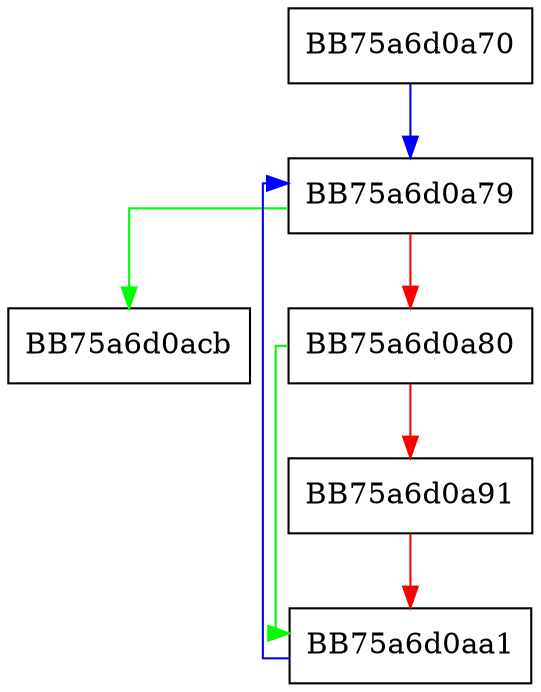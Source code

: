 digraph DeleteModuleList {
  node [shape="box"];
  graph [splines=ortho];
  BB75a6d0a70 -> BB75a6d0a79 [color="blue"];
  BB75a6d0a79 -> BB75a6d0acb [color="green"];
  BB75a6d0a79 -> BB75a6d0a80 [color="red"];
  BB75a6d0a80 -> BB75a6d0aa1 [color="green"];
  BB75a6d0a80 -> BB75a6d0a91 [color="red"];
  BB75a6d0a91 -> BB75a6d0aa1 [color="red"];
  BB75a6d0aa1 -> BB75a6d0a79 [color="blue"];
}